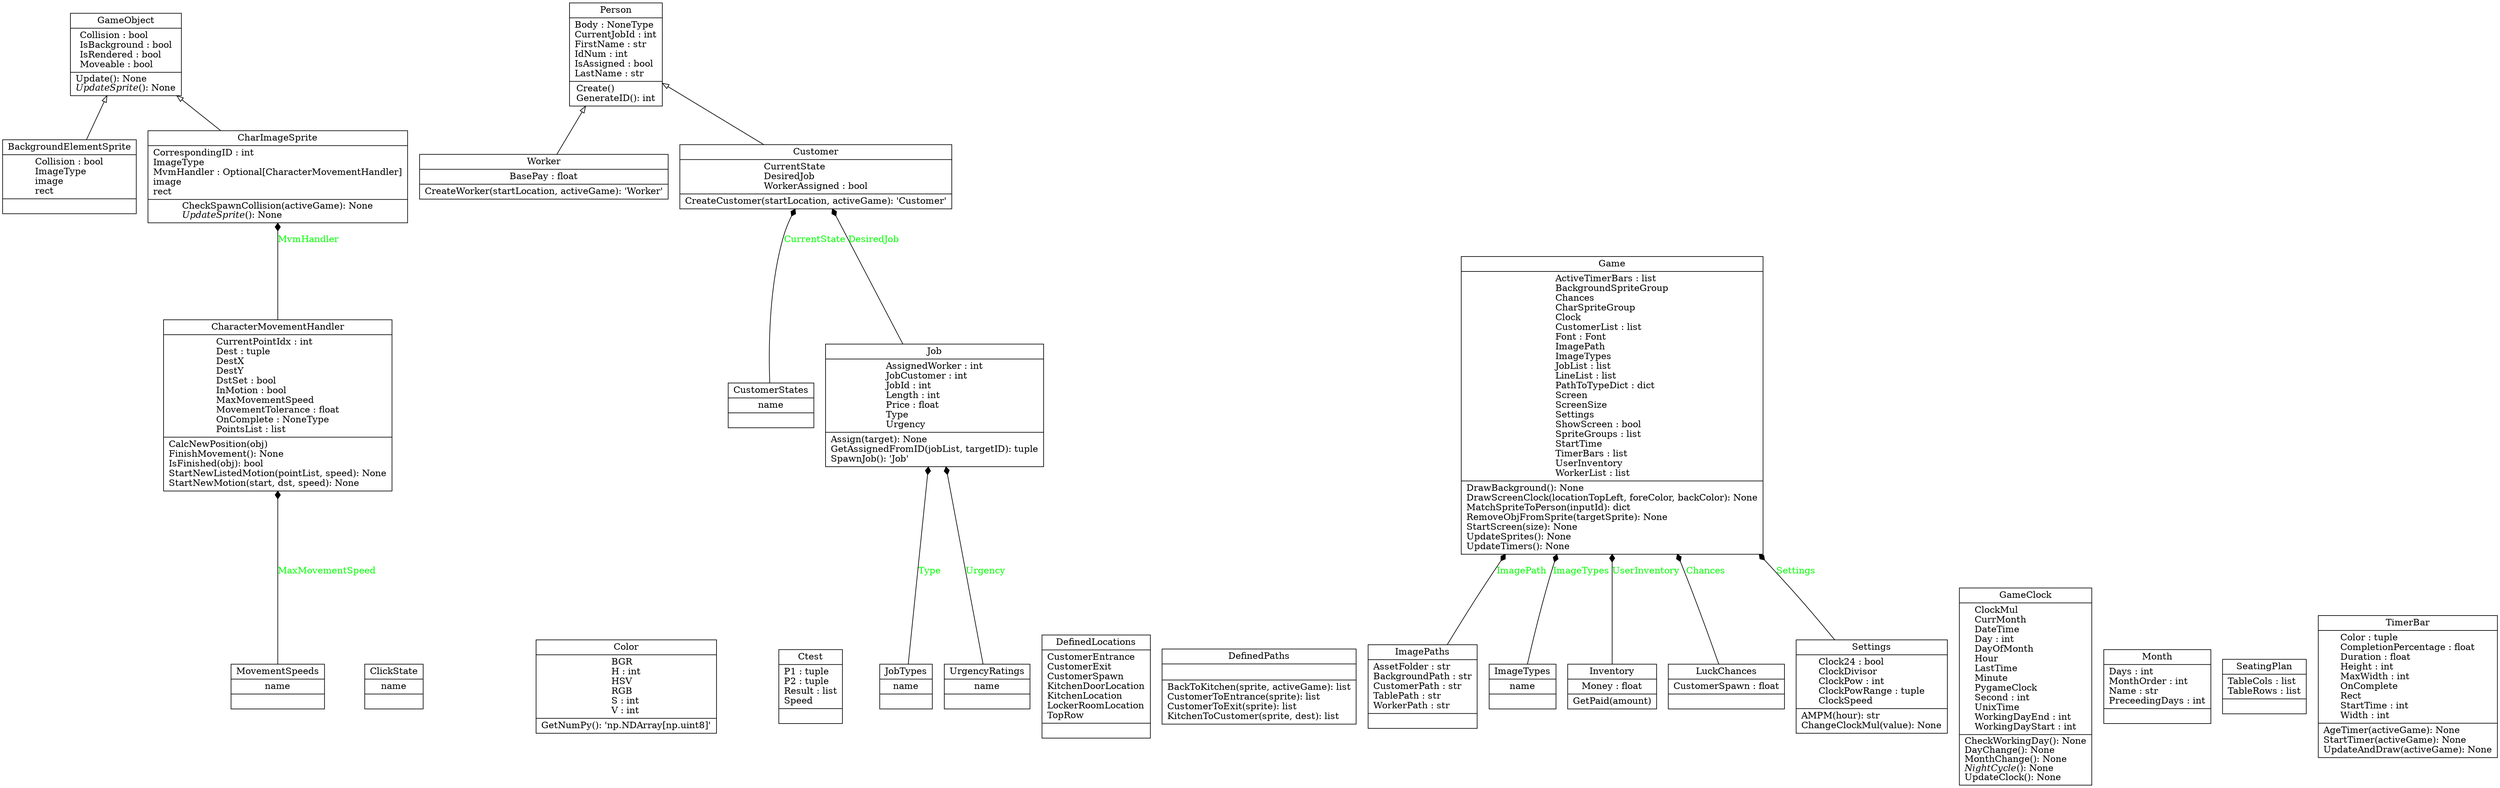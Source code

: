 digraph "classes" {
rankdir=BT
charset="utf-8"
"Classes.Sprite.BackgroundElementSprite" [color="black", fontcolor="black", label=<{BackgroundElementSprite|Collision : bool<br ALIGN="LEFT"/>ImageType<br ALIGN="LEFT"/>image<br ALIGN="LEFT"/>rect<br ALIGN="LEFT"/>|}>, shape="record", style="solid"];
"Classes.Sprite.CharImageSprite" [color="black", fontcolor="black", label=<{CharImageSprite|CorrespondingID : int<br ALIGN="LEFT"/>ImageType<br ALIGN="LEFT"/>MvmHandler : Optional[CharacterMovementHandler]<br ALIGN="LEFT"/>image<br ALIGN="LEFT"/>rect<br ALIGN="LEFT"/>|CheckSpawnCollision(activeGame): None<br ALIGN="LEFT"/><I>UpdateSprite</I>(): None<br ALIGN="LEFT"/>}>, shape="record", style="solid"];
"Handlers.MovementHandler.CharacterMovementHandler" [color="black", fontcolor="black", label=<{CharacterMovementHandler|CurrentPointIdx : int<br ALIGN="LEFT"/>Dest : tuple<br ALIGN="LEFT"/>DestX<br ALIGN="LEFT"/>DestY<br ALIGN="LEFT"/>DstSet : bool<br ALIGN="LEFT"/>InMotion : bool<br ALIGN="LEFT"/>MaxMovementSpeed<br ALIGN="LEFT"/>MovementTolerance : float<br ALIGN="LEFT"/>OnComplete : NoneType<br ALIGN="LEFT"/>PointsList : list<br ALIGN="LEFT"/>|CalcNewPosition(obj)<br ALIGN="LEFT"/>FinishMovement(): None<br ALIGN="LEFT"/>IsFinished(obj): bool<br ALIGN="LEFT"/>StartNewListedMotion(pointList, speed): None<br ALIGN="LEFT"/>StartNewMotion(start, dst, speed): None<br ALIGN="LEFT"/>}>, shape="record", style="solid"];
"Handlers.ClickHandler.ClickState" [color="black", fontcolor="black", label=<{ClickState|name<br ALIGN="LEFT"/>|}>, shape="record", style="solid"];
"Classes.ColorTools.Color" [color="black", fontcolor="black", label=<{Color|BGR<br ALIGN="LEFT"/>H : int<br ALIGN="LEFT"/>HSV<br ALIGN="LEFT"/>RGB<br ALIGN="LEFT"/>S : int<br ALIGN="LEFT"/>V : int<br ALIGN="LEFT"/>|GetNumPy(): 'np.NDArray[np.uint8]'<br ALIGN="LEFT"/>}>, shape="record", style="solid"];
"Handlers.PathfindingHandler.Ctest" [color="black", fontcolor="black", label=<{Ctest|P1 : tuple<br ALIGN="LEFT"/>P2 : tuple<br ALIGN="LEFT"/>Result : list<br ALIGN="LEFT"/>Speed<br ALIGN="LEFT"/>|}>, shape="record", style="solid"];
"Classes.People.Customer" [color="black", fontcolor="black", label=<{Customer|CurrentState<br ALIGN="LEFT"/>DesiredJob<br ALIGN="LEFT"/>WorkerAssigned : bool<br ALIGN="LEFT"/>|CreateCustomer(startLocation, activeGame): 'Customer'<br ALIGN="LEFT"/>}>, shape="record", style="solid"];
"Classes.People.CustomerStates" [color="black", fontcolor="black", label=<{CustomerStates|name<br ALIGN="LEFT"/>|}>, shape="record", style="solid"];
"Classes.DefinedLocations.DefinedLocations" [color="black", fontcolor="black", label=<{DefinedLocations|CustomerEntrance<br ALIGN="LEFT"/>CustomerExit<br ALIGN="LEFT"/>CustomerSpawn<br ALIGN="LEFT"/>KitchenDoorLocation<br ALIGN="LEFT"/>KitchenLocation<br ALIGN="LEFT"/>LockerRoomLocation<br ALIGN="LEFT"/>TopRow<br ALIGN="LEFT"/>|}>, shape="record", style="solid"];
"Classes.DefinedLocations.DefinedPaths" [color="black", fontcolor="black", label=<{DefinedPaths|<br ALIGN="LEFT"/>|BackToKitchen(sprite, activeGame): list<br ALIGN="LEFT"/>CustomerToEntrance(sprite): list<br ALIGN="LEFT"/>CustomerToExit(sprite): list<br ALIGN="LEFT"/>KitchenToCustomer(sprite, dest): list<br ALIGN="LEFT"/>}>, shape="record", style="solid"];
"Classes.Game.Game" [color="black", fontcolor="black", label=<{Game|ActiveTimerBars : list<br ALIGN="LEFT"/>BackgroundSpriteGroup<br ALIGN="LEFT"/>Chances<br ALIGN="LEFT"/>CharSpriteGroup<br ALIGN="LEFT"/>Clock<br ALIGN="LEFT"/>CustomerList : list<br ALIGN="LEFT"/>Font : Font<br ALIGN="LEFT"/>ImagePath<br ALIGN="LEFT"/>ImageTypes<br ALIGN="LEFT"/>JobList : list<br ALIGN="LEFT"/>LineList : list<br ALIGN="LEFT"/>PathToTypeDict : dict<br ALIGN="LEFT"/>Screen<br ALIGN="LEFT"/>ScreenSize<br ALIGN="LEFT"/>Settings<br ALIGN="LEFT"/>ShowScreen : bool<br ALIGN="LEFT"/>SpriteGroups : list<br ALIGN="LEFT"/>StartTime<br ALIGN="LEFT"/>TimerBars : list<br ALIGN="LEFT"/>UserInventory<br ALIGN="LEFT"/>WorkerList : list<br ALIGN="LEFT"/>|DrawBackground(): None<br ALIGN="LEFT"/>DrawScreenClock(locationTopLeft, foreColor, backColor): None<br ALIGN="LEFT"/>MatchSpriteToPerson(inputId): dict<br ALIGN="LEFT"/>RemoveObjFromSprite(targetSprite): None<br ALIGN="LEFT"/>StartScreen(size): None<br ALIGN="LEFT"/>UpdateSprites(): None<br ALIGN="LEFT"/>UpdateTimers(): None<br ALIGN="LEFT"/>}>, shape="record", style="solid"];
"Classes.GameClock.GameClock" [color="black", fontcolor="black", label=<{GameClock|ClockMul<br ALIGN="LEFT"/>CurrMonth<br ALIGN="LEFT"/>DateTime<br ALIGN="LEFT"/>Day : int<br ALIGN="LEFT"/>DayOfMonth<br ALIGN="LEFT"/>Hour<br ALIGN="LEFT"/>LastTime<br ALIGN="LEFT"/>Minute<br ALIGN="LEFT"/>PygameClock<br ALIGN="LEFT"/>Second : int<br ALIGN="LEFT"/>UnixTime<br ALIGN="LEFT"/>WorkingDayEnd : int<br ALIGN="LEFT"/>WorkingDayStart : int<br ALIGN="LEFT"/>|CheckWorkingDay(): None<br ALIGN="LEFT"/>DayChange(): None<br ALIGN="LEFT"/>MonthChange(): None<br ALIGN="LEFT"/><I>NightCycle</I>(): None<br ALIGN="LEFT"/>UpdateClock(): None<br ALIGN="LEFT"/>}>, shape="record", style="solid"];
"Classes.GameObject.GameObject" [color="black", fontcolor="black", label=<{GameObject|Collision : bool<br ALIGN="LEFT"/>IsBackground : bool<br ALIGN="LEFT"/>IsRendered : bool<br ALIGN="LEFT"/>Moveable : bool<br ALIGN="LEFT"/>|Update(): None<br ALIGN="LEFT"/><I>UpdateSprite</I>(): None<br ALIGN="LEFT"/>}>, shape="record", style="solid"];
"Assets.AssetLibrary.ImagePaths" [color="black", fontcolor="black", label=<{ImagePaths|AssetFolder : str<br ALIGN="LEFT"/>BackgroundPath : str<br ALIGN="LEFT"/>CustomerPath : str<br ALIGN="LEFT"/>TablePath : str<br ALIGN="LEFT"/>WorkerPath : str<br ALIGN="LEFT"/>|}>, shape="record", style="solid"];
"Assets.AssetLibrary.ImageTypes" [color="black", fontcolor="black", label=<{ImageTypes|name<br ALIGN="LEFT"/>|}>, shape="record", style="solid"];
"Classes.Inventory.Inventory" [color="black", fontcolor="black", label=<{Inventory|Money : float<br ALIGN="LEFT"/>|GetPaid(amount)<br ALIGN="LEFT"/>}>, shape="record", style="solid"];
"Classes.Jobs.Job" [color="black", fontcolor="black", label=<{Job|AssignedWorker : int<br ALIGN="LEFT"/>JobCustomer : int<br ALIGN="LEFT"/>JobId : int<br ALIGN="LEFT"/>Length : int<br ALIGN="LEFT"/>Price : float<br ALIGN="LEFT"/>Type<br ALIGN="LEFT"/>Urgency<br ALIGN="LEFT"/>|Assign(target): None<br ALIGN="LEFT"/>GetAssignedFromID(jobList, targetID): tuple<br ALIGN="LEFT"/>SpawnJob(): 'Job'<br ALIGN="LEFT"/>}>, shape="record", style="solid"];
"Classes.Jobs.JobTypes" [color="black", fontcolor="black", label=<{JobTypes|name<br ALIGN="LEFT"/>|}>, shape="record", style="solid"];
"Classes.Chances.LuckChances" [color="black", fontcolor="black", label=<{LuckChances|CustomerSpawn : float<br ALIGN="LEFT"/>|}>, shape="record", style="solid"];
"Classes.GameClock.Month" [color="black", fontcolor="black", label=<{Month|Days : int<br ALIGN="LEFT"/>MonthOrder : int<br ALIGN="LEFT"/>Name : str<br ALIGN="LEFT"/>PreceedingDays : int<br ALIGN="LEFT"/>|}>, shape="record", style="solid"];
"Handlers.MovementHandler.MovementSpeeds" [color="black", fontcolor="black", label=<{MovementSpeeds|name<br ALIGN="LEFT"/>|}>, shape="record", style="solid"];
"Classes.People.Person" [color="black", fontcolor="black", label=<{Person|Body : NoneType<br ALIGN="LEFT"/>CurrentJobId : int<br ALIGN="LEFT"/>FirstName : str<br ALIGN="LEFT"/>IdNum : int<br ALIGN="LEFT"/>IsAssigned : bool<br ALIGN="LEFT"/>LastName : str<br ALIGN="LEFT"/>|Create()<br ALIGN="LEFT"/>GenerateID(): int<br ALIGN="LEFT"/>}>, shape="record", style="solid"];
"Classes.DefinedLocations.SeatingPlan" [color="black", fontcolor="black", label=<{SeatingPlan|TableCols : list<br ALIGN="LEFT"/>TableRows : list<br ALIGN="LEFT"/>|}>, shape="record", style="solid"];
"Classes.Settings.Settings" [color="black", fontcolor="black", label=<{Settings|Clock24 : bool<br ALIGN="LEFT"/>ClockDivisor<br ALIGN="LEFT"/>ClockPow : int<br ALIGN="LEFT"/>ClockPowRange : tuple<br ALIGN="LEFT"/>ClockSpeed<br ALIGN="LEFT"/>|AMPM(hour): str<br ALIGN="LEFT"/>ChangeClockMul(value): None<br ALIGN="LEFT"/>}>, shape="record", style="solid"];
"Classes.TimerBar.TimerBar" [color="black", fontcolor="black", label=<{TimerBar|Color : tuple<br ALIGN="LEFT"/>CompletionPercentage : float<br ALIGN="LEFT"/>Duration : float<br ALIGN="LEFT"/>Height : int<br ALIGN="LEFT"/>MaxWidth : int<br ALIGN="LEFT"/>OnComplete<br ALIGN="LEFT"/>Rect<br ALIGN="LEFT"/>StartTime : int<br ALIGN="LEFT"/>Width : int<br ALIGN="LEFT"/>|AgeTimer(activeGame): None<br ALIGN="LEFT"/>StartTimer(activeGame): None<br ALIGN="LEFT"/>UpdateAndDraw(activeGame): None<br ALIGN="LEFT"/>}>, shape="record", style="solid"];
"Classes.Jobs.UrgencyRatings" [color="black", fontcolor="black", label=<{UrgencyRatings|name<br ALIGN="LEFT"/>|}>, shape="record", style="solid"];
"Classes.People.Worker" [color="black", fontcolor="black", label=<{Worker|BasePay : float<br ALIGN="LEFT"/>|CreateWorker(startLocation, activeGame): 'Worker'<br ALIGN="LEFT"/>}>, shape="record", style="solid"];
"Classes.People.Customer" -> "Classes.People.Person" [arrowhead="empty", arrowtail="none"];
"Classes.People.Worker" -> "Classes.People.Person" [arrowhead="empty", arrowtail="none"];
"Classes.Sprite.BackgroundElementSprite" -> "Classes.GameObject.GameObject" [arrowhead="empty", arrowtail="none"];
"Classes.Sprite.CharImageSprite" -> "Classes.GameObject.GameObject" [arrowhead="empty", arrowtail="none"];
"Assets.AssetLibrary.ImagePaths" -> "Classes.Game.Game" [arrowhead="diamond", arrowtail="none", fontcolor="green", label="ImagePath", style="solid"];
"Assets.AssetLibrary.ImageTypes" -> "Classes.Game.Game" [arrowhead="diamond", arrowtail="none", fontcolor="green", label="ImageTypes", style="solid"];
"Classes.Chances.LuckChances" -> "Classes.Game.Game" [arrowhead="diamond", arrowtail="none", fontcolor="green", label="Chances", style="solid"];
"Classes.Inventory.Inventory" -> "Classes.Game.Game" [arrowhead="diamond", arrowtail="none", fontcolor="green", label="UserInventory", style="solid"];
"Classes.Jobs.Job" -> "Classes.People.Customer" [arrowhead="diamond", arrowtail="none", fontcolor="green", label="DesiredJob", style="solid"];
"Classes.Jobs.JobTypes" -> "Classes.Jobs.Job" [arrowhead="diamond", arrowtail="none", fontcolor="green", label="Type", style="solid"];
"Classes.Jobs.UrgencyRatings" -> "Classes.Jobs.Job" [arrowhead="diamond", arrowtail="none", fontcolor="green", label="Urgency", style="solid"];
"Classes.People.CustomerStates" -> "Classes.People.Customer" [arrowhead="diamond", arrowtail="none", fontcolor="green", label="CurrentState", style="solid"];
"Classes.Settings.Settings" -> "Classes.Game.Game" [arrowhead="diamond", arrowtail="none", fontcolor="green", label="Settings", style="solid"];
"Handlers.MovementHandler.CharacterMovementHandler" -> "Classes.Sprite.CharImageSprite" [arrowhead="diamond", arrowtail="none", fontcolor="green", label="MvmHandler", style="solid"];
"Handlers.MovementHandler.MovementSpeeds" -> "Handlers.MovementHandler.CharacterMovementHandler" [arrowhead="diamond", arrowtail="none", fontcolor="green", label="MaxMovementSpeed", style="solid"];
}
